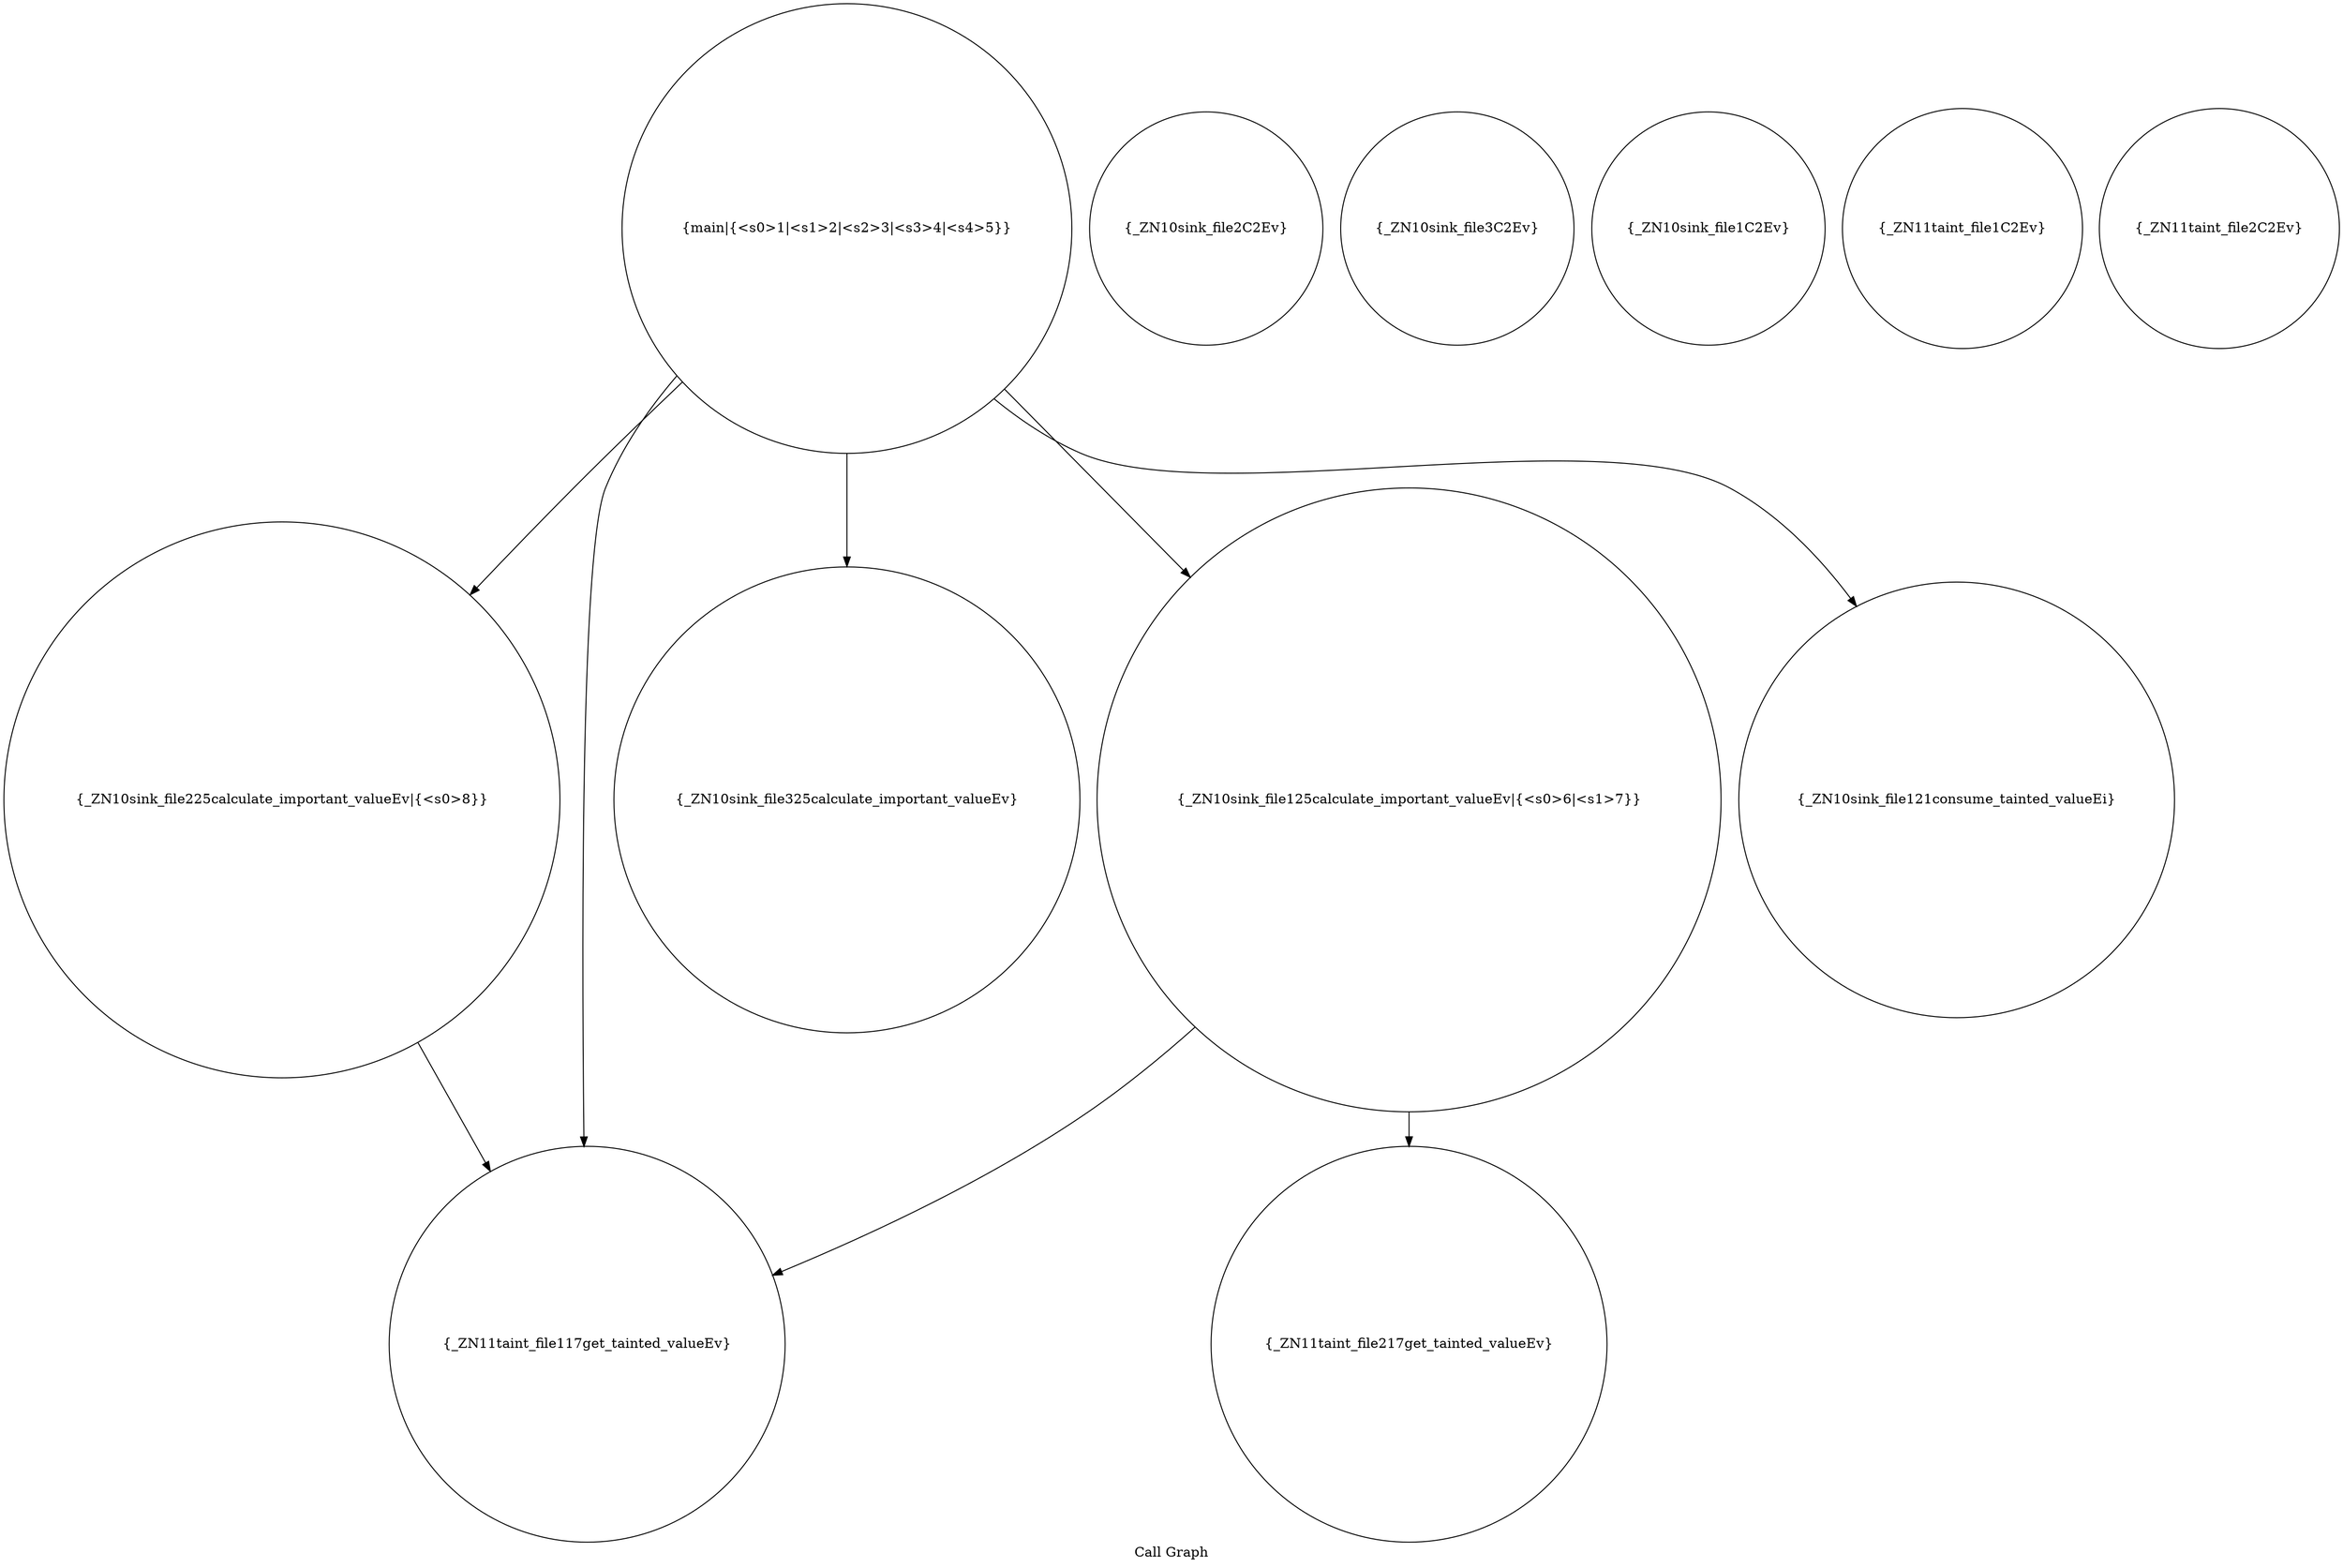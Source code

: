 digraph "Call Graph" {
	label="Call Graph";

	Node0x55da0e39acc0 [shape=record,shape=circle,label="{main|{<s0>1|<s1>2|<s2>3|<s3>4|<s4>5}}"];
	Node0x55da0e39acc0:s0 -> Node0x55da0e3df770[color=black];
	Node0x55da0e39acc0:s1 -> Node0x55da0e3c6250[color=black];
	Node0x55da0e39acc0:s2 -> Node0x55da0e3df5f0[color=black];
	Node0x55da0e39acc0:s3 -> Node0x55da0e3e0610[color=black];
	Node0x55da0e39acc0:s4 -> Node0x55da0e3df010[color=black];
	Node0x55da0e3df5f0 [shape=record,shape=circle,label="{_ZN10sink_file325calculate_important_valueEv}"];
	Node0x55da0e3df770 [shape=record,shape=circle,label="{_ZN10sink_file125calculate_important_valueEv|{<s0>6|<s1>7}}"];
	Node0x55da0e3df770:s0 -> Node0x55da0e3e0610[color=black];
	Node0x55da0e3df770:s1 -> Node0x55da0e3e0710[color=black];
	Node0x55da0e3e0610 [shape=record,shape=circle,label="{_ZN11taint_file117get_tainted_valueEv}"];
	Node0x55da0e3df280 [shape=record,shape=circle,label="{_ZN10sink_file2C2Ev}"];
	Node0x55da0e3e0710 [shape=record,shape=circle,label="{_ZN11taint_file217get_tainted_valueEv}"];
	Node0x55da0e3df570 [shape=record,shape=circle,label="{_ZN10sink_file3C2Ev}"];
	Node0x55da0e3df130 [shape=record,shape=circle,label="{_ZN10sink_file1C2Ev}"];
	Node0x55da0e3e0590 [shape=record,shape=circle,label="{_ZN11taint_file1C2Ev}"];
	Node0x55da0e3df010 [shape=record,shape=circle,label="{_ZN10sink_file121consume_tainted_valueEi}"];
	Node0x55da0e3e0690 [shape=record,shape=circle,label="{_ZN11taint_file2C2Ev}"];
	Node0x55da0e3c6250 [shape=record,shape=circle,label="{_ZN10sink_file225calculate_important_valueEv|{<s0>8}}"];
	Node0x55da0e3c6250:s0 -> Node0x55da0e3e0610[color=black];
}
